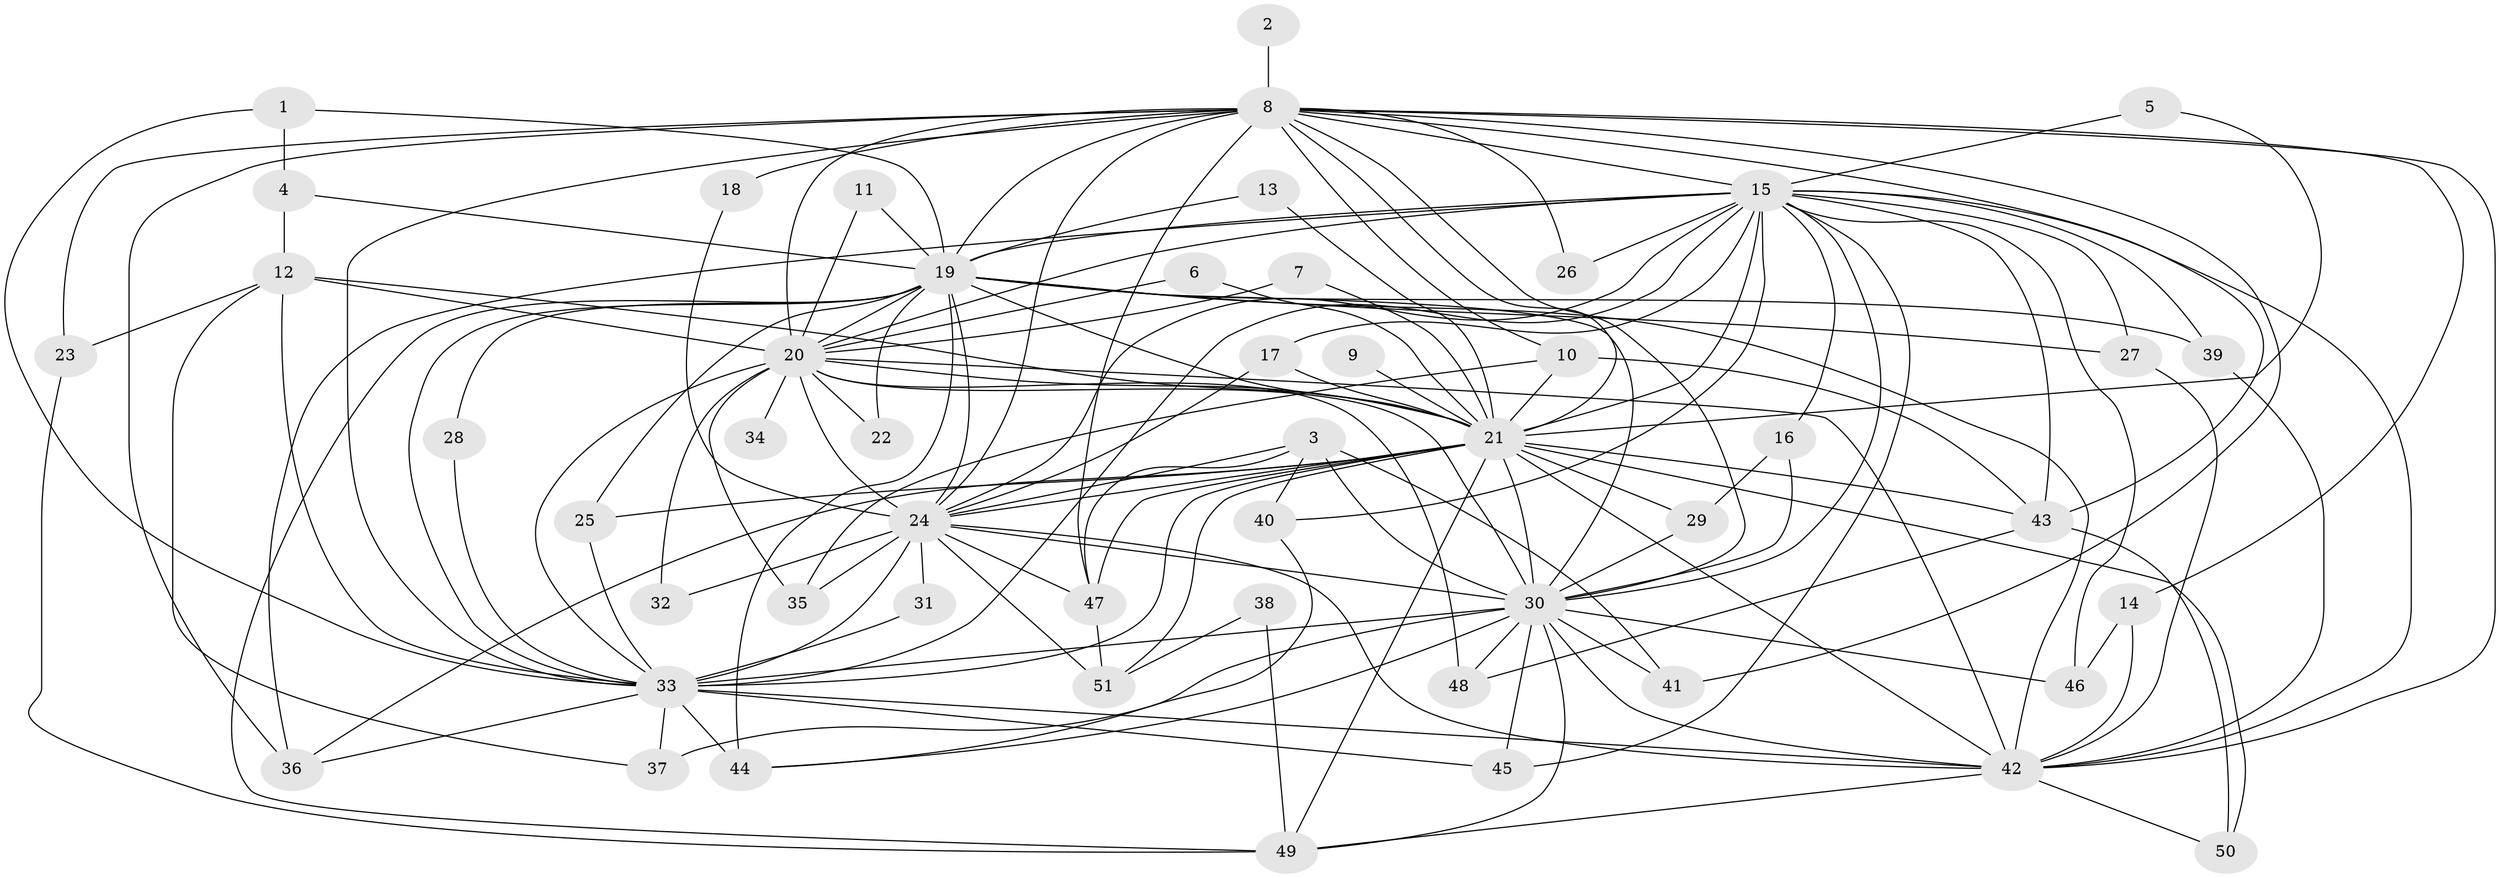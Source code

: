 // original degree distribution, {23: 0.04950495049504951, 20: 0.009900990099009901, 33: 0.009900990099009901, 15: 0.019801980198019802, 22: 0.009900990099009901, 4: 0.04950495049504951, 3: 0.22772277227722773, 6: 0.009900990099009901, 5: 0.04950495049504951, 2: 0.5643564356435643}
// Generated by graph-tools (version 1.1) at 2025/01/03/09/25 03:01:16]
// undirected, 51 vertices, 143 edges
graph export_dot {
graph [start="1"]
  node [color=gray90,style=filled];
  1;
  2;
  3;
  4;
  5;
  6;
  7;
  8;
  9;
  10;
  11;
  12;
  13;
  14;
  15;
  16;
  17;
  18;
  19;
  20;
  21;
  22;
  23;
  24;
  25;
  26;
  27;
  28;
  29;
  30;
  31;
  32;
  33;
  34;
  35;
  36;
  37;
  38;
  39;
  40;
  41;
  42;
  43;
  44;
  45;
  46;
  47;
  48;
  49;
  50;
  51;
  1 -- 4 [weight=1.0];
  1 -- 19 [weight=1.0];
  1 -- 33 [weight=1.0];
  2 -- 8 [weight=2.0];
  3 -- 24 [weight=1.0];
  3 -- 30 [weight=1.0];
  3 -- 40 [weight=1.0];
  3 -- 41 [weight=1.0];
  3 -- 47 [weight=1.0];
  4 -- 12 [weight=1.0];
  4 -- 19 [weight=1.0];
  5 -- 15 [weight=1.0];
  5 -- 21 [weight=1.0];
  6 -- 20 [weight=1.0];
  6 -- 21 [weight=1.0];
  7 -- 20 [weight=1.0];
  7 -- 21 [weight=1.0];
  8 -- 10 [weight=1.0];
  8 -- 14 [weight=1.0];
  8 -- 15 [weight=3.0];
  8 -- 18 [weight=2.0];
  8 -- 19 [weight=2.0];
  8 -- 20 [weight=4.0];
  8 -- 21 [weight=2.0];
  8 -- 23 [weight=1.0];
  8 -- 24 [weight=2.0];
  8 -- 26 [weight=1.0];
  8 -- 30 [weight=3.0];
  8 -- 33 [weight=3.0];
  8 -- 36 [weight=1.0];
  8 -- 41 [weight=1.0];
  8 -- 42 [weight=2.0];
  8 -- 43 [weight=2.0];
  8 -- 47 [weight=1.0];
  9 -- 21 [weight=1.0];
  10 -- 21 [weight=1.0];
  10 -- 35 [weight=1.0];
  10 -- 43 [weight=1.0];
  11 -- 19 [weight=1.0];
  11 -- 20 [weight=1.0];
  12 -- 20 [weight=1.0];
  12 -- 21 [weight=2.0];
  12 -- 23 [weight=1.0];
  12 -- 33 [weight=1.0];
  12 -- 37 [weight=1.0];
  13 -- 19 [weight=1.0];
  13 -- 21 [weight=1.0];
  14 -- 42 [weight=1.0];
  14 -- 46 [weight=1.0];
  15 -- 16 [weight=1.0];
  15 -- 17 [weight=1.0];
  15 -- 19 [weight=1.0];
  15 -- 20 [weight=1.0];
  15 -- 21 [weight=2.0];
  15 -- 24 [weight=1.0];
  15 -- 26 [weight=2.0];
  15 -- 27 [weight=1.0];
  15 -- 30 [weight=1.0];
  15 -- 33 [weight=1.0];
  15 -- 36 [weight=1.0];
  15 -- 39 [weight=1.0];
  15 -- 40 [weight=1.0];
  15 -- 42 [weight=1.0];
  15 -- 43 [weight=1.0];
  15 -- 45 [weight=1.0];
  15 -- 46 [weight=1.0];
  16 -- 29 [weight=1.0];
  16 -- 30 [weight=1.0];
  17 -- 21 [weight=1.0];
  17 -- 24 [weight=1.0];
  18 -- 24 [weight=1.0];
  19 -- 20 [weight=1.0];
  19 -- 21 [weight=3.0];
  19 -- 22 [weight=1.0];
  19 -- 24 [weight=1.0];
  19 -- 25 [weight=1.0];
  19 -- 27 [weight=1.0];
  19 -- 28 [weight=1.0];
  19 -- 30 [weight=1.0];
  19 -- 33 [weight=1.0];
  19 -- 39 [weight=1.0];
  19 -- 42 [weight=1.0];
  19 -- 44 [weight=2.0];
  19 -- 49 [weight=1.0];
  20 -- 21 [weight=1.0];
  20 -- 22 [weight=1.0];
  20 -- 24 [weight=2.0];
  20 -- 30 [weight=1.0];
  20 -- 32 [weight=1.0];
  20 -- 33 [weight=1.0];
  20 -- 34 [weight=1.0];
  20 -- 35 [weight=1.0];
  20 -- 42 [weight=2.0];
  20 -- 48 [weight=1.0];
  21 -- 24 [weight=2.0];
  21 -- 25 [weight=1.0];
  21 -- 29 [weight=1.0];
  21 -- 30 [weight=2.0];
  21 -- 33 [weight=2.0];
  21 -- 36 [weight=1.0];
  21 -- 42 [weight=1.0];
  21 -- 43 [weight=1.0];
  21 -- 47 [weight=1.0];
  21 -- 49 [weight=1.0];
  21 -- 50 [weight=1.0];
  21 -- 51 [weight=1.0];
  23 -- 49 [weight=1.0];
  24 -- 30 [weight=2.0];
  24 -- 31 [weight=1.0];
  24 -- 32 [weight=1.0];
  24 -- 33 [weight=1.0];
  24 -- 35 [weight=1.0];
  24 -- 42 [weight=1.0];
  24 -- 47 [weight=1.0];
  24 -- 51 [weight=1.0];
  25 -- 33 [weight=1.0];
  27 -- 42 [weight=1.0];
  28 -- 33 [weight=1.0];
  29 -- 30 [weight=1.0];
  30 -- 33 [weight=2.0];
  30 -- 37 [weight=1.0];
  30 -- 41 [weight=1.0];
  30 -- 42 [weight=1.0];
  30 -- 44 [weight=1.0];
  30 -- 45 [weight=1.0];
  30 -- 46 [weight=1.0];
  30 -- 48 [weight=1.0];
  30 -- 49 [weight=1.0];
  31 -- 33 [weight=2.0];
  33 -- 36 [weight=1.0];
  33 -- 37 [weight=1.0];
  33 -- 42 [weight=1.0];
  33 -- 44 [weight=1.0];
  33 -- 45 [weight=1.0];
  38 -- 49 [weight=1.0];
  38 -- 51 [weight=1.0];
  39 -- 42 [weight=1.0];
  40 -- 44 [weight=1.0];
  42 -- 49 [weight=1.0];
  42 -- 50 [weight=1.0];
  43 -- 48 [weight=1.0];
  43 -- 50 [weight=1.0];
  47 -- 51 [weight=1.0];
}
